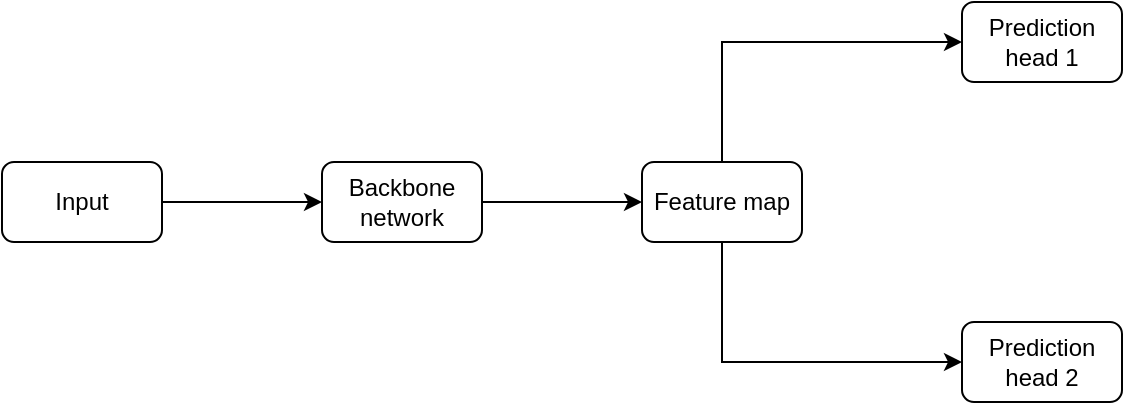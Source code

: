 <mxfile version="26.2.14">
  <diagram name="Page-1" id="id74x5UK5H2qFDDdm7mn">
    <mxGraphModel dx="976" dy="563" grid="1" gridSize="10" guides="1" tooltips="1" connect="1" arrows="1" fold="1" page="1" pageScale="1" pageWidth="850" pageHeight="1100" math="0" shadow="0">
      <root>
        <mxCell id="0" />
        <mxCell id="1" parent="0" />
        <mxCell id="AQ8zytLoEVvj61M19kX1-5" style="edgeStyle=orthogonalEdgeStyle;rounded=0;orthogonalLoop=1;jettySize=auto;html=1;exitX=1;exitY=0.5;exitDx=0;exitDy=0;" edge="1" parent="1" source="AQ8zytLoEVvj61M19kX1-1" target="AQ8zytLoEVvj61M19kX1-2">
          <mxGeometry relative="1" as="geometry" />
        </mxCell>
        <mxCell id="AQ8zytLoEVvj61M19kX1-1" value="Input" style="rounded=1;whiteSpace=wrap;html=1;" vertex="1" parent="1">
          <mxGeometry x="40" y="120" width="80" height="40" as="geometry" />
        </mxCell>
        <mxCell id="AQ8zytLoEVvj61M19kX1-7" style="edgeStyle=orthogonalEdgeStyle;rounded=0;orthogonalLoop=1;jettySize=auto;html=1;exitX=1;exitY=0.5;exitDx=0;exitDy=0;entryX=0;entryY=0.5;entryDx=0;entryDy=0;" edge="1" parent="1" source="AQ8zytLoEVvj61M19kX1-2" target="AQ8zytLoEVvj61M19kX1-6">
          <mxGeometry relative="1" as="geometry" />
        </mxCell>
        <mxCell id="AQ8zytLoEVvj61M19kX1-2" value="Backbone network" style="rounded=1;whiteSpace=wrap;html=1;" vertex="1" parent="1">
          <mxGeometry x="200" y="120" width="80" height="40" as="geometry" />
        </mxCell>
        <mxCell id="AQ8zytLoEVvj61M19kX1-3" value="Prediction head 1" style="rounded=1;whiteSpace=wrap;html=1;" vertex="1" parent="1">
          <mxGeometry x="520" y="40" width="80" height="40" as="geometry" />
        </mxCell>
        <mxCell id="AQ8zytLoEVvj61M19kX1-4" value="Prediction head 2" style="rounded=1;whiteSpace=wrap;html=1;" vertex="1" parent="1">
          <mxGeometry x="520" y="200" width="80" height="40" as="geometry" />
        </mxCell>
        <mxCell id="AQ8zytLoEVvj61M19kX1-8" style="edgeStyle=orthogonalEdgeStyle;rounded=0;orthogonalLoop=1;jettySize=auto;html=1;exitX=0.5;exitY=0;exitDx=0;exitDy=0;entryX=0;entryY=0.5;entryDx=0;entryDy=0;" edge="1" parent="1" source="AQ8zytLoEVvj61M19kX1-6" target="AQ8zytLoEVvj61M19kX1-3">
          <mxGeometry relative="1" as="geometry" />
        </mxCell>
        <mxCell id="AQ8zytLoEVvj61M19kX1-9" style="edgeStyle=orthogonalEdgeStyle;rounded=0;orthogonalLoop=1;jettySize=auto;html=1;exitX=0.5;exitY=1;exitDx=0;exitDy=0;entryX=0;entryY=0.5;entryDx=0;entryDy=0;" edge="1" parent="1" source="AQ8zytLoEVvj61M19kX1-6" target="AQ8zytLoEVvj61M19kX1-4">
          <mxGeometry relative="1" as="geometry" />
        </mxCell>
        <mxCell id="AQ8zytLoEVvj61M19kX1-6" value="Feature map" style="rounded=1;whiteSpace=wrap;html=1;" vertex="1" parent="1">
          <mxGeometry x="360" y="120" width="80" height="40" as="geometry" />
        </mxCell>
      </root>
    </mxGraphModel>
  </diagram>
</mxfile>
